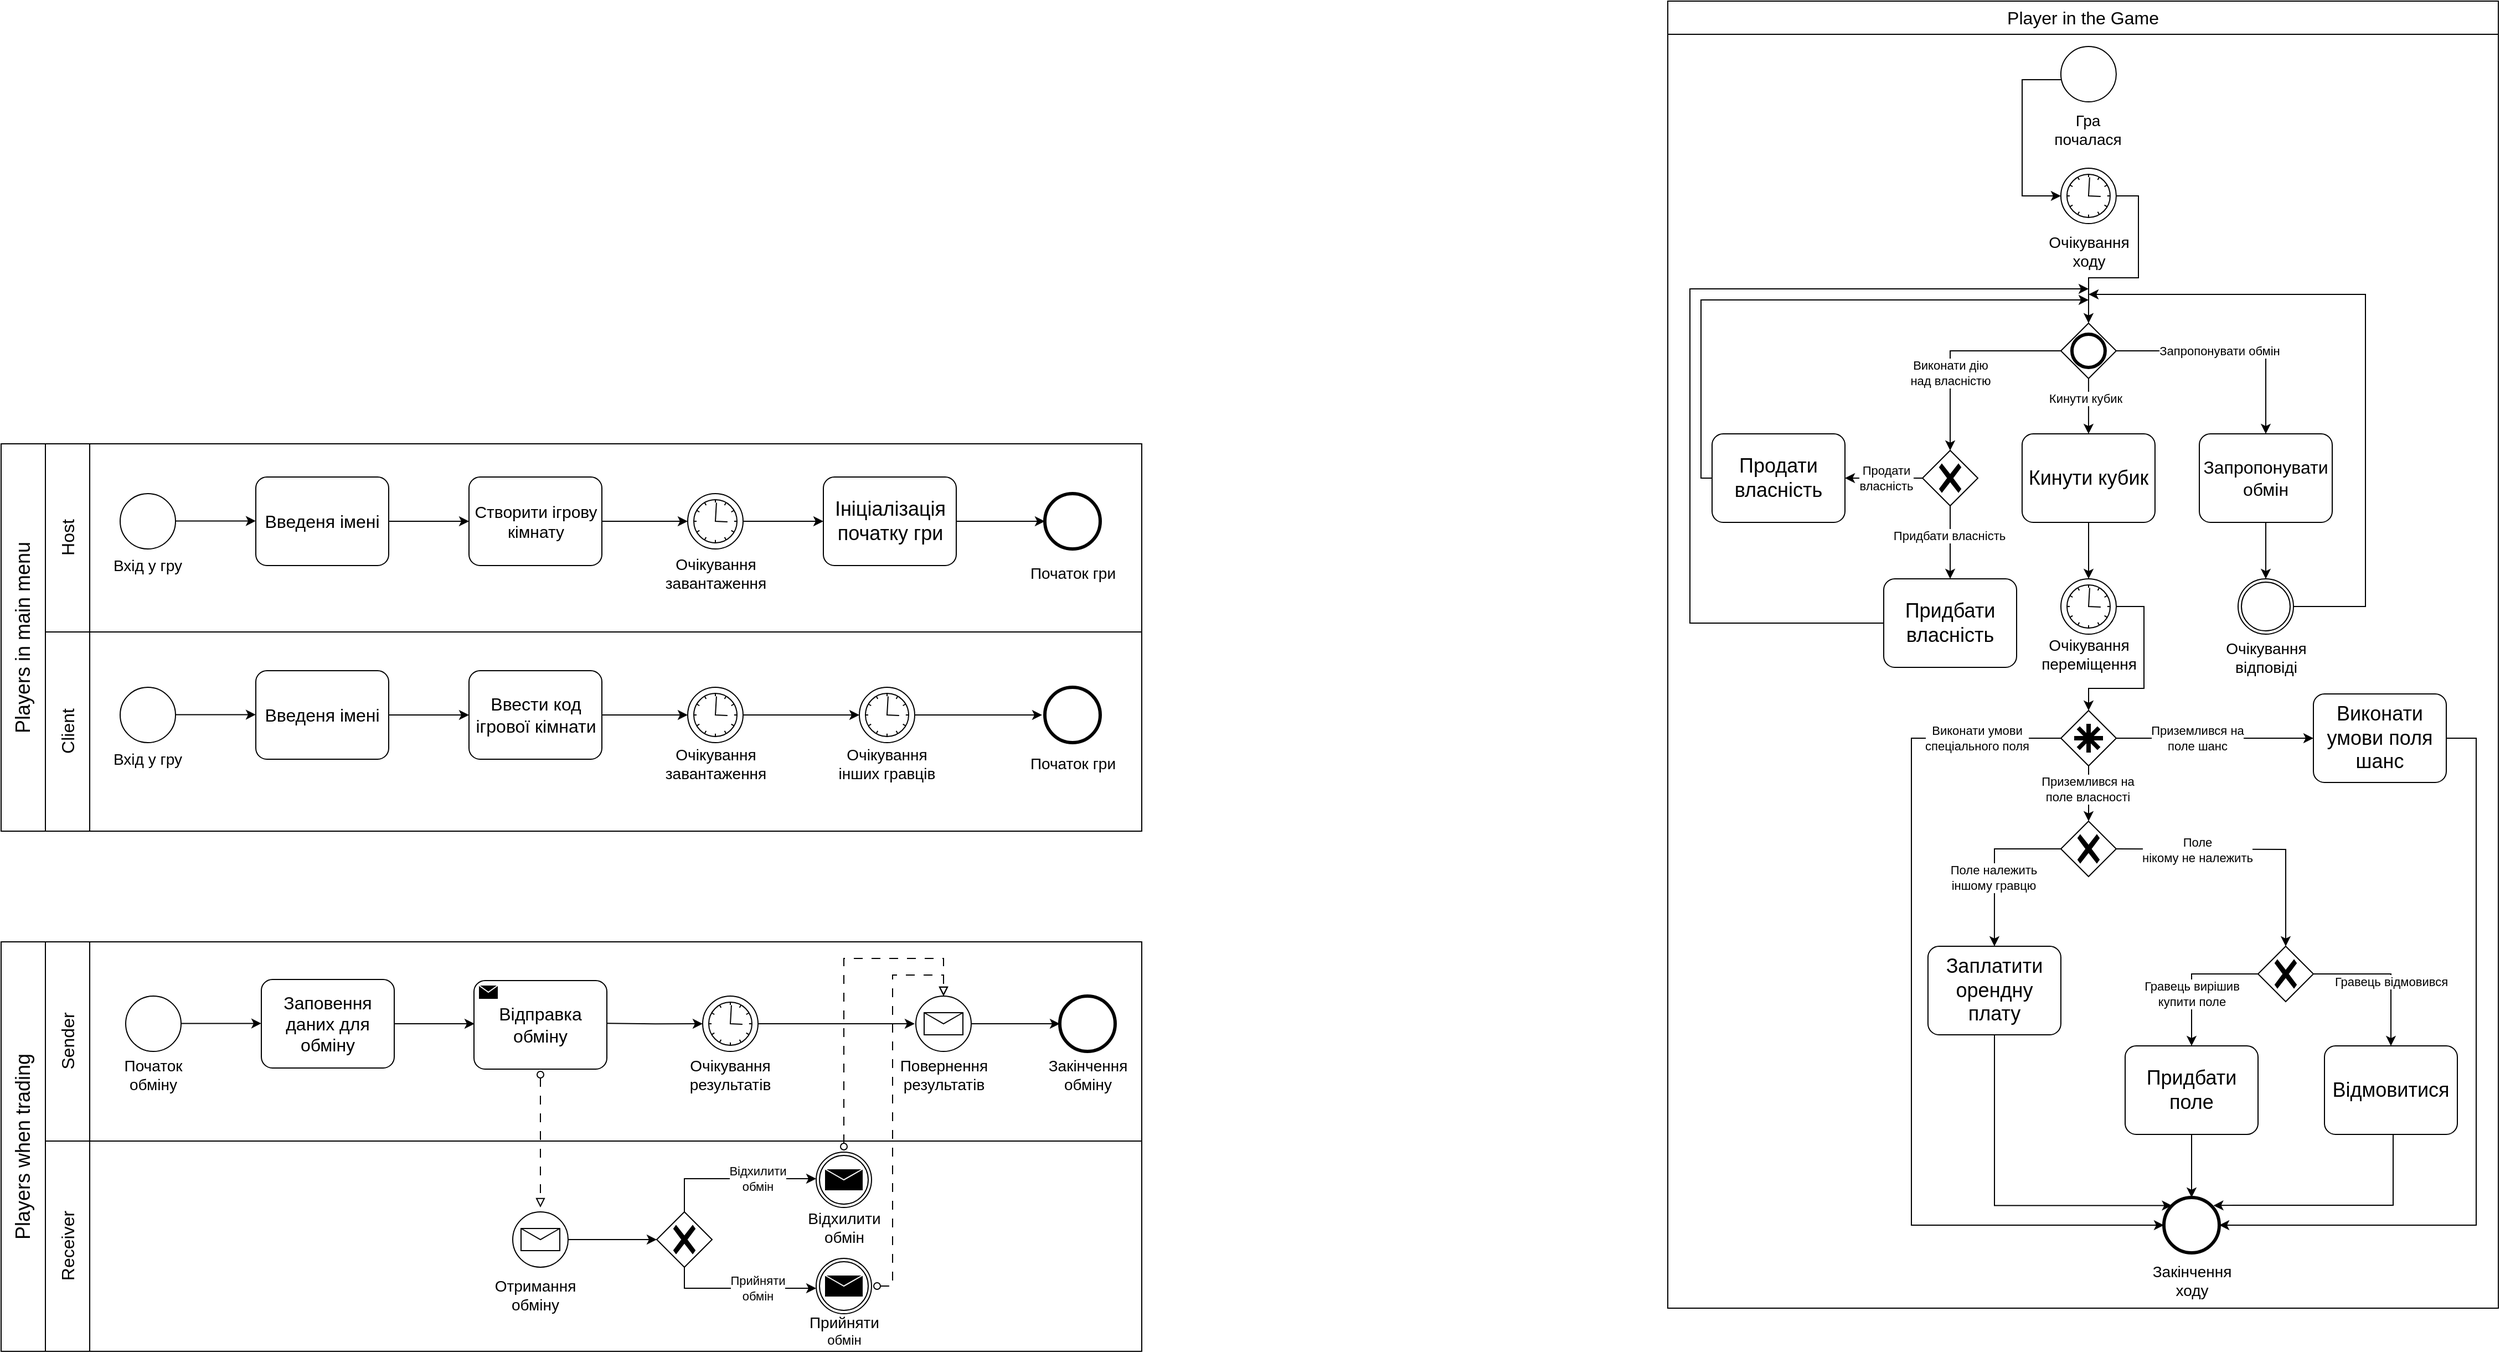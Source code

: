 <mxfile version="22.1.18" type="device">
  <diagram name="Page-1" id="s9NpoD36mZ-YBYnYf3jh">
    <mxGraphModel dx="3150" dy="972" grid="1" gridSize="10" guides="1" tooltips="1" connect="1" arrows="1" fold="1" page="1" pageScale="1" pageWidth="1400" pageHeight="850" math="0" shadow="0">
      <root>
        <mxCell id="0" />
        <mxCell id="1" parent="0" />
        <mxCell id="rDIv4DvyG2hbyLvMECOS-35" value="&lt;font style=&quot;font-weight: normal; font-size: 18px;&quot;&gt;Players in main menu&lt;/font&gt;" style="swimlane;html=1;childLayout=stackLayout;resizeParent=1;resizeParentMax=0;horizontal=0;startSize=40;horizontalStack=0;whiteSpace=wrap;" parent="1" vertex="1">
          <mxGeometry x="-1215" y="690" width="1030" height="350" as="geometry" />
        </mxCell>
        <mxCell id="rDIv4DvyG2hbyLvMECOS-36" value="&lt;span style=&quot;font-weight: normal;&quot;&gt;&lt;font style=&quot;font-size: 16px;&quot;&gt;Host&lt;/font&gt;&lt;/span&gt;" style="swimlane;html=1;startSize=40;horizontal=0;" parent="rDIv4DvyG2hbyLvMECOS-35" vertex="1">
          <mxGeometry x="40" width="990" height="170" as="geometry" />
        </mxCell>
        <mxCell id="rDIv4DvyG2hbyLvMECOS-39" value="" style="points=[[0.145,0.145,0],[0.5,0,0],[0.855,0.145,0],[1,0.5,0],[0.855,0.855,0],[0.5,1,0],[0.145,0.855,0],[0,0.5,0]];shape=mxgraph.bpmn.event;html=1;verticalLabelPosition=bottom;labelBackgroundColor=#ffffff;verticalAlign=top;align=center;perimeter=ellipsePerimeter;outlineConnect=0;aspect=fixed;outline=standard;symbol=general;" parent="rDIv4DvyG2hbyLvMECOS-36" vertex="1">
          <mxGeometry x="67.5" y="45" width="50" height="50" as="geometry" />
        </mxCell>
        <mxCell id="rDIv4DvyG2hbyLvMECOS-40" value="&lt;font style=&quot;font-size: 14px;&quot;&gt;Вхід у гру&lt;/font&gt;" style="text;html=1;strokeColor=none;fillColor=none;align=center;verticalAlign=middle;whiteSpace=wrap;rounded=0;" parent="rDIv4DvyG2hbyLvMECOS-36" vertex="1">
          <mxGeometry x="60" y="95" width="65" height="30" as="geometry" />
        </mxCell>
        <mxCell id="rDIv4DvyG2hbyLvMECOS-97" style="edgeStyle=orthogonalEdgeStyle;rounded=0;orthogonalLoop=1;jettySize=auto;html=1;" parent="rDIv4DvyG2hbyLvMECOS-36" edge="1">
          <mxGeometry relative="1" as="geometry">
            <mxPoint x="190" y="69.7" as="targetPoint" />
            <mxPoint x="117.5" y="69.743" as="sourcePoint" />
          </mxGeometry>
        </mxCell>
        <mxCell id="rDIv4DvyG2hbyLvMECOS-98" value="&lt;font style=&quot;font-size: 16px;&quot;&gt;Введеня імені&lt;/font&gt;" style="points=[[0.25,0,0],[0.5,0,0],[0.75,0,0],[1,0.25,0],[1,0.5,0],[1,0.75,0],[0.75,1,0],[0.5,1,0],[0.25,1,0],[0,0.75,0],[0,0.5,0],[0,0.25,0]];shape=mxgraph.bpmn.task;whiteSpace=wrap;rectStyle=rounded;size=10;html=1;container=1;expand=0;collapsible=0;taskMarker=abstract;" parent="rDIv4DvyG2hbyLvMECOS-36" vertex="1">
          <mxGeometry x="190" y="30" width="120" height="80" as="geometry" />
        </mxCell>
        <mxCell id="rDIv4DvyG2hbyLvMECOS-47" style="edgeStyle=orthogonalEdgeStyle;rounded=0;orthogonalLoop=1;jettySize=auto;html=1;" parent="rDIv4DvyG2hbyLvMECOS-36" edge="1">
          <mxGeometry relative="1" as="geometry">
            <mxPoint x="382.5" y="70" as="targetPoint" />
            <mxPoint x="310.0" y="70.043" as="sourcePoint" />
          </mxGeometry>
        </mxCell>
        <mxCell id="rDIv4DvyG2hbyLvMECOS-43" value="&lt;font style=&quot;font-size: 15px;&quot;&gt;Створити ігрову кімнату&lt;/font&gt;" style="points=[[0.25,0,0],[0.5,0,0],[0.75,0,0],[1,0.25,0],[1,0.5,0],[1,0.75,0],[0.75,1,0],[0.5,1,0],[0.25,1,0],[0,0.75,0],[0,0.5,0],[0,0.25,0]];shape=mxgraph.bpmn.task;whiteSpace=wrap;rectStyle=rounded;size=10;html=1;container=1;expand=0;collapsible=0;taskMarker=abstract;" parent="rDIv4DvyG2hbyLvMECOS-36" vertex="1">
          <mxGeometry x="382.5" y="30" width="120" height="80" as="geometry" />
        </mxCell>
        <mxCell id="rDIv4DvyG2hbyLvMECOS-48" style="edgeStyle=orthogonalEdgeStyle;rounded=0;orthogonalLoop=1;jettySize=auto;html=1;entryX=0;entryY=0.5;entryDx=0;entryDy=0;entryPerimeter=0;" parent="rDIv4DvyG2hbyLvMECOS-36" source="rDIv4DvyG2hbyLvMECOS-43" target="rDIv4DvyG2hbyLvMECOS-44" edge="1">
          <mxGeometry relative="1" as="geometry">
            <mxPoint x="582.5" y="70" as="targetPoint" />
          </mxGeometry>
        </mxCell>
        <mxCell id="rDIv4DvyG2hbyLvMECOS-44" value="" style="points=[[0.145,0.145,0],[0.5,0,0],[0.855,0.145,0],[1,0.5,0],[0.855,0.855,0],[0.5,1,0],[0.145,0.855,0],[0,0.5,0]];shape=mxgraph.bpmn.event;html=1;verticalLabelPosition=bottom;labelBackgroundColor=#ffffff;verticalAlign=top;align=center;perimeter=ellipsePerimeter;outlineConnect=0;aspect=fixed;outline=standard;symbol=timer;" parent="rDIv4DvyG2hbyLvMECOS-36" vertex="1">
          <mxGeometry x="580" y="45" width="50" height="50" as="geometry" />
        </mxCell>
        <mxCell id="rDIv4DvyG2hbyLvMECOS-49" style="edgeStyle=orthogonalEdgeStyle;rounded=0;orthogonalLoop=1;jettySize=auto;html=1;" parent="rDIv4DvyG2hbyLvMECOS-36" source="rDIv4DvyG2hbyLvMECOS-44" target="rDIv4DvyG2hbyLvMECOS-46" edge="1">
          <mxGeometry relative="1" as="geometry" />
        </mxCell>
        <mxCell id="rDIv4DvyG2hbyLvMECOS-45" value="&lt;span style=&quot;font-size: 14px;&quot;&gt;Очікування завантаження&lt;/span&gt;" style="text;html=1;strokeColor=none;fillColor=none;align=center;verticalAlign=middle;whiteSpace=wrap;rounded=0;" parent="rDIv4DvyG2hbyLvMECOS-36" vertex="1">
          <mxGeometry x="572.5" y="102" width="65" height="30" as="geometry" />
        </mxCell>
        <mxCell id="rDIv4DvyG2hbyLvMECOS-46" value="&lt;font style=&quot;font-size: 18px;&quot;&gt;Ініціалізація початку гри&lt;/font&gt;" style="points=[[0.25,0,0],[0.5,0,0],[0.75,0,0],[1,0.25,0],[1,0.5,0],[1,0.75,0],[0.75,1,0],[0.5,1,0],[0.25,1,0],[0,0.75,0],[0,0.5,0],[0,0.25,0]];shape=mxgraph.bpmn.task;whiteSpace=wrap;rectStyle=rounded;size=10;html=1;container=1;expand=0;collapsible=0;taskMarker=abstract;" parent="rDIv4DvyG2hbyLvMECOS-36" vertex="1">
          <mxGeometry x="702.5" y="30" width="120" height="80" as="geometry" />
        </mxCell>
        <mxCell id="rDIv4DvyG2hbyLvMECOS-60" style="edgeStyle=orthogonalEdgeStyle;rounded=0;orthogonalLoop=1;jettySize=auto;html=1;entryX=0;entryY=0.5;entryDx=0;entryDy=0;entryPerimeter=0;" parent="rDIv4DvyG2hbyLvMECOS-36" source="rDIv4DvyG2hbyLvMECOS-46" target="rDIv4DvyG2hbyLvMECOS-245" edge="1">
          <mxGeometry relative="1" as="geometry">
            <mxPoint x="902.5" y="70" as="targetPoint" />
          </mxGeometry>
        </mxCell>
        <mxCell id="rDIv4DvyG2hbyLvMECOS-63" value="&lt;span style=&quot;font-size: 14px;&quot;&gt;Початок гри&lt;/span&gt;" style="text;html=1;strokeColor=none;fillColor=none;align=center;verticalAlign=middle;whiteSpace=wrap;rounded=0;" parent="rDIv4DvyG2hbyLvMECOS-36" vertex="1">
          <mxGeometry x="882.5" y="102" width="90" height="30" as="geometry" />
        </mxCell>
        <mxCell id="rDIv4DvyG2hbyLvMECOS-245" value="" style="points=[[0.145,0.145,0],[0.5,0,0],[0.855,0.145,0],[1,0.5,0],[0.855,0.855,0],[0.5,1,0],[0.145,0.855,0],[0,0.5,0]];shape=mxgraph.bpmn.event;html=1;verticalLabelPosition=bottom;labelBackgroundColor=#ffffff;verticalAlign=top;align=center;perimeter=ellipsePerimeter;outlineConnect=0;aspect=fixed;outline=end;symbol=terminate2;" parent="rDIv4DvyG2hbyLvMECOS-36" vertex="1">
          <mxGeometry x="902.5" y="45" width="50" height="50" as="geometry" />
        </mxCell>
        <mxCell id="rDIv4DvyG2hbyLvMECOS-37" value="&lt;span style=&quot;font-weight: normal;&quot;&gt;&lt;font style=&quot;font-size: 16px;&quot;&gt;Client&lt;/font&gt;&lt;/span&gt;" style="swimlane;html=1;startSize=40;horizontal=0;" parent="rDIv4DvyG2hbyLvMECOS-35" vertex="1">
          <mxGeometry x="40" y="170" width="990" height="180" as="geometry" />
        </mxCell>
        <mxCell id="rDIv4DvyG2hbyLvMECOS-41" value="" style="points=[[0.145,0.145,0],[0.5,0,0],[0.855,0.145,0],[1,0.5,0],[0.855,0.855,0],[0.5,1,0],[0.145,0.855,0],[0,0.5,0]];shape=mxgraph.bpmn.event;html=1;verticalLabelPosition=bottom;labelBackgroundColor=#ffffff;verticalAlign=top;align=center;perimeter=ellipsePerimeter;outlineConnect=0;aspect=fixed;outline=standard;symbol=general;" parent="rDIv4DvyG2hbyLvMECOS-37" vertex="1">
          <mxGeometry x="67.5" y="50" width="50" height="50" as="geometry" />
        </mxCell>
        <mxCell id="rDIv4DvyG2hbyLvMECOS-42" value="&lt;font style=&quot;font-size: 14px;&quot;&gt;Вхід у гру&lt;/font&gt;" style="text;html=1;strokeColor=none;fillColor=none;align=center;verticalAlign=middle;whiteSpace=wrap;rounded=0;" parent="rDIv4DvyG2hbyLvMECOS-37" vertex="1">
          <mxGeometry x="60" y="100" width="65" height="30" as="geometry" />
        </mxCell>
        <mxCell id="rDIv4DvyG2hbyLvMECOS-96" style="edgeStyle=orthogonalEdgeStyle;rounded=0;orthogonalLoop=1;jettySize=auto;html=1;" parent="rDIv4DvyG2hbyLvMECOS-37" edge="1">
          <mxGeometry relative="1" as="geometry">
            <mxPoint x="190" y="74.7" as="targetPoint" />
            <mxPoint x="117.5" y="74.743" as="sourcePoint" />
          </mxGeometry>
        </mxCell>
        <mxCell id="rDIv4DvyG2hbyLvMECOS-95" value="&lt;font style=&quot;font-size: 16px;&quot;&gt;Введеня імені&lt;/font&gt;" style="points=[[0.25,0,0],[0.5,0,0],[0.75,0,0],[1,0.25,0],[1,0.5,0],[1,0.75,0],[0.75,1,0],[0.5,1,0],[0.25,1,0],[0,0.75,0],[0,0.5,0],[0,0.25,0]];shape=mxgraph.bpmn.task;whiteSpace=wrap;rectStyle=rounded;size=10;html=1;container=1;expand=0;collapsible=0;taskMarker=abstract;" parent="rDIv4DvyG2hbyLvMECOS-37" vertex="1">
          <mxGeometry x="190" y="35" width="120" height="80" as="geometry" />
        </mxCell>
        <mxCell id="rDIv4DvyG2hbyLvMECOS-50" style="edgeStyle=orthogonalEdgeStyle;rounded=0;orthogonalLoop=1;jettySize=auto;html=1;" parent="rDIv4DvyG2hbyLvMECOS-37" edge="1">
          <mxGeometry relative="1" as="geometry">
            <mxPoint x="382.5" y="75" as="targetPoint" />
            <mxPoint x="310" y="75" as="sourcePoint" />
          </mxGeometry>
        </mxCell>
        <mxCell id="rDIv4DvyG2hbyLvMECOS-51" value="&lt;font style=&quot;font-size: 16px;&quot;&gt;Ввести код ігрової кімнати&lt;/font&gt;" style="points=[[0.25,0,0],[0.5,0,0],[0.75,0,0],[1,0.25,0],[1,0.5,0],[1,0.75,0],[0.75,1,0],[0.5,1,0],[0.25,1,0],[0,0.75,0],[0,0.5,0],[0,0.25,0]];shape=mxgraph.bpmn.task;whiteSpace=wrap;rectStyle=rounded;size=10;html=1;container=1;expand=0;collapsible=0;taskMarker=abstract;" parent="rDIv4DvyG2hbyLvMECOS-37" vertex="1">
          <mxGeometry x="382.5" y="35" width="120" height="80" as="geometry" />
        </mxCell>
        <mxCell id="rDIv4DvyG2hbyLvMECOS-56" style="edgeStyle=orthogonalEdgeStyle;rounded=0;orthogonalLoop=1;jettySize=auto;html=1;entryX=0;entryY=0.5;entryDx=0;entryDy=0;entryPerimeter=0;" parent="rDIv4DvyG2hbyLvMECOS-37" source="rDIv4DvyG2hbyLvMECOS-51" target="rDIv4DvyG2hbyLvMECOS-52" edge="1">
          <mxGeometry relative="1" as="geometry" />
        </mxCell>
        <mxCell id="rDIv4DvyG2hbyLvMECOS-52" value="" style="points=[[0.145,0.145,0],[0.5,0,0],[0.855,0.145,0],[1,0.5,0],[0.855,0.855,0],[0.5,1,0],[0.145,0.855,0],[0,0.5,0]];shape=mxgraph.bpmn.event;html=1;verticalLabelPosition=bottom;labelBackgroundColor=#ffffff;verticalAlign=top;align=center;perimeter=ellipsePerimeter;outlineConnect=0;aspect=fixed;outline=standard;symbol=timer;" parent="rDIv4DvyG2hbyLvMECOS-37" vertex="1">
          <mxGeometry x="580" y="50" width="50" height="50" as="geometry" />
        </mxCell>
        <mxCell id="rDIv4DvyG2hbyLvMECOS-57" style="edgeStyle=orthogonalEdgeStyle;rounded=0;orthogonalLoop=1;jettySize=auto;html=1;entryX=0;entryY=0.5;entryDx=0;entryDy=0;entryPerimeter=0;" parent="rDIv4DvyG2hbyLvMECOS-37" source="rDIv4DvyG2hbyLvMECOS-52" target="rDIv4DvyG2hbyLvMECOS-54" edge="1">
          <mxGeometry relative="1" as="geometry" />
        </mxCell>
        <mxCell id="rDIv4DvyG2hbyLvMECOS-53" value="&lt;span style=&quot;font-size: 14px;&quot;&gt;Очікування завантаження&lt;/span&gt;" style="text;html=1;strokeColor=none;fillColor=none;align=center;verticalAlign=middle;whiteSpace=wrap;rounded=0;" parent="rDIv4DvyG2hbyLvMECOS-37" vertex="1">
          <mxGeometry x="572.5" y="103.75" width="65" height="30" as="geometry" />
        </mxCell>
        <mxCell id="rDIv4DvyG2hbyLvMECOS-54" value="" style="points=[[0.145,0.145,0],[0.5,0,0],[0.855,0.145,0],[1,0.5,0],[0.855,0.855,0],[0.5,1,0],[0.145,0.855,0],[0,0.5,0]];shape=mxgraph.bpmn.event;html=1;verticalLabelPosition=bottom;labelBackgroundColor=#ffffff;verticalAlign=top;align=center;perimeter=ellipsePerimeter;outlineConnect=0;aspect=fixed;outline=standard;symbol=timer;" parent="rDIv4DvyG2hbyLvMECOS-37" vertex="1">
          <mxGeometry x="735" y="50" width="50" height="50" as="geometry" />
        </mxCell>
        <mxCell id="rDIv4DvyG2hbyLvMECOS-61" style="edgeStyle=orthogonalEdgeStyle;rounded=0;orthogonalLoop=1;jettySize=auto;html=1;" parent="rDIv4DvyG2hbyLvMECOS-37" source="rDIv4DvyG2hbyLvMECOS-54" edge="1">
          <mxGeometry relative="1" as="geometry">
            <mxPoint x="900" y="75" as="targetPoint" />
          </mxGeometry>
        </mxCell>
        <mxCell id="rDIv4DvyG2hbyLvMECOS-55" value="&lt;span style=&quot;font-size: 14px;&quot;&gt;Очікування інших гравців&lt;/span&gt;" style="text;html=1;strokeColor=none;fillColor=none;align=center;verticalAlign=middle;whiteSpace=wrap;rounded=0;" parent="rDIv4DvyG2hbyLvMECOS-37" vertex="1">
          <mxGeometry x="715" y="103.75" width="90" height="30" as="geometry" />
        </mxCell>
        <mxCell id="rDIv4DvyG2hbyLvMECOS-62" value="&lt;span style=&quot;font-size: 14px;&quot;&gt;Початок гри&lt;/span&gt;" style="text;html=1;strokeColor=none;fillColor=none;align=center;verticalAlign=middle;whiteSpace=wrap;rounded=0;" parent="rDIv4DvyG2hbyLvMECOS-37" vertex="1">
          <mxGeometry x="882.5" y="103.75" width="90" height="30" as="geometry" />
        </mxCell>
        <mxCell id="rDIv4DvyG2hbyLvMECOS-246" value="" style="points=[[0.145,0.145,0],[0.5,0,0],[0.855,0.145,0],[1,0.5,0],[0.855,0.855,0],[0.5,1,0],[0.145,0.855,0],[0,0.5,0]];shape=mxgraph.bpmn.event;html=1;verticalLabelPosition=bottom;labelBackgroundColor=#ffffff;verticalAlign=top;align=center;perimeter=ellipsePerimeter;outlineConnect=0;aspect=fixed;outline=end;symbol=terminate2;" parent="rDIv4DvyG2hbyLvMECOS-37" vertex="1">
          <mxGeometry x="902.5" y="50" width="50" height="50" as="geometry" />
        </mxCell>
        <mxCell id="rDIv4DvyG2hbyLvMECOS-133" value="&lt;font style=&quot;font-size: 16px; font-weight: normal;&quot;&gt;Player in the Game&lt;/font&gt;" style="swimlane;startSize=30;whiteSpace=wrap;html=1;" parent="1" vertex="1">
          <mxGeometry x="290" y="290" width="750" height="1181" as="geometry" />
        </mxCell>
        <mxCell id="rDIv4DvyG2hbyLvMECOS-244" value="" style="points=[[0.25,0.25,0],[0.5,0,0],[0.75,0.25,0],[1,0.5,0],[0.75,0.75,0],[0.5,1,0],[0.25,0.75,0],[0,0.5,0]];shape=mxgraph.bpmn.gateway2;html=1;verticalLabelPosition=bottom;labelBackgroundColor=#ffffff;verticalAlign=top;align=center;perimeter=rhombusPerimeter;outlineConnect=0;outline=none;symbol=none;gwType=exclusive;" parent="rDIv4DvyG2hbyLvMECOS-133" vertex="1">
          <mxGeometry x="354.96" y="741" width="50" height="50" as="geometry" />
        </mxCell>
        <mxCell id="rDIv4DvyG2hbyLvMECOS-134" value="" style="points=[[0.145,0.145,0],[0.5,0,0],[0.855,0.145,0],[1,0.5,0],[0.855,0.855,0],[0.5,1,0],[0.145,0.855,0],[0,0.5,0]];shape=mxgraph.bpmn.event;html=1;verticalLabelPosition=bottom;labelBackgroundColor=#ffffff;verticalAlign=top;align=center;perimeter=ellipsePerimeter;outlineConnect=0;aspect=fixed;outline=standard;symbol=general;" parent="1" vertex="1">
          <mxGeometry x="644.96" y="331" width="50" height="50" as="geometry" />
        </mxCell>
        <mxCell id="rDIv4DvyG2hbyLvMECOS-135" value="&lt;span style=&quot;font-size: 14px;&quot;&gt;Гра почалася&lt;/span&gt;" style="text;html=1;strokeColor=none;fillColor=none;align=center;verticalAlign=middle;whiteSpace=wrap;rounded=0;" parent="1" vertex="1">
          <mxGeometry x="637.46" y="391" width="65" height="30" as="geometry" />
        </mxCell>
        <mxCell id="rDIv4DvyG2hbyLvMECOS-103" value="" style="points=[[0.145,0.145,0],[0.5,0,0],[0.855,0.145,0],[1,0.5,0],[0.855,0.855,0],[0.5,1,0],[0.145,0.855,0],[0,0.5,0]];shape=mxgraph.bpmn.event;html=1;verticalLabelPosition=bottom;labelBackgroundColor=#ffffff;verticalAlign=top;align=center;perimeter=ellipsePerimeter;outlineConnect=0;aspect=fixed;outline=standard;symbol=timer;" parent="1" vertex="1">
          <mxGeometry x="644.96" y="441" width="50" height="50" as="geometry" />
        </mxCell>
        <mxCell id="rDIv4DvyG2hbyLvMECOS-104" value="&lt;span style=&quot;font-size: 14px;&quot;&gt;Очікування ходу&lt;/span&gt;" style="text;html=1;strokeColor=none;fillColor=none;align=center;verticalAlign=middle;whiteSpace=wrap;rounded=0;" parent="1" vertex="1">
          <mxGeometry x="637.5" y="501" width="65" height="30" as="geometry" />
        </mxCell>
        <mxCell id="rDIv4DvyG2hbyLvMECOS-136" style="edgeStyle=orthogonalEdgeStyle;rounded=0;orthogonalLoop=1;jettySize=auto;html=1;entryX=0;entryY=0.5;entryDx=0;entryDy=0;entryPerimeter=0;" parent="1" source="rDIv4DvyG2hbyLvMECOS-134" target="rDIv4DvyG2hbyLvMECOS-103" edge="1">
          <mxGeometry relative="1" as="geometry">
            <mxPoint x="630" y="476" as="targetPoint" />
            <Array as="points">
              <mxPoint x="610" y="361" />
              <mxPoint x="610" y="466" />
            </Array>
          </mxGeometry>
        </mxCell>
        <mxCell id="rDIv4DvyG2hbyLvMECOS-137" value="" style="points=[[0.25,0.25,0],[0.5,0,0],[0.75,0.25,0],[1,0.5,0],[0.75,0.75,0],[0.5,1,0],[0.25,0.75,0],[0,0.5,0]];shape=mxgraph.bpmn.gateway2;html=1;verticalLabelPosition=bottom;labelBackgroundColor=#ffffff;verticalAlign=top;align=center;perimeter=rhombusPerimeter;outlineConnect=0;outline=end;symbol=general;" parent="1" vertex="1">
          <mxGeometry x="644.96" y="581" width="50" height="50" as="geometry" />
        </mxCell>
        <mxCell id="rDIv4DvyG2hbyLvMECOS-138" style="edgeStyle=orthogonalEdgeStyle;rounded=0;orthogonalLoop=1;jettySize=auto;html=1;entryX=0.5;entryY=0;entryDx=0;entryDy=0;entryPerimeter=0;" parent="1" source="rDIv4DvyG2hbyLvMECOS-103" target="rDIv4DvyG2hbyLvMECOS-137" edge="1">
          <mxGeometry relative="1" as="geometry">
            <Array as="points">
              <mxPoint x="715" y="466" />
              <mxPoint x="715" y="540" />
              <mxPoint x="670" y="540" />
            </Array>
          </mxGeometry>
        </mxCell>
        <mxCell id="rDIv4DvyG2hbyLvMECOS-139" value="&lt;span style=&quot;font-size: 18px;&quot;&gt;Кинути кубик&lt;/span&gt;" style="points=[[0.25,0,0],[0.5,0,0],[0.75,0,0],[1,0.25,0],[1,0.5,0],[1,0.75,0],[0.75,1,0],[0.5,1,0],[0.25,1,0],[0,0.75,0],[0,0.5,0],[0,0.25,0]];shape=mxgraph.bpmn.task;whiteSpace=wrap;rectStyle=rounded;size=10;html=1;container=1;expand=0;collapsible=0;taskMarker=abstract;" parent="1" vertex="1">
          <mxGeometry x="609.96" y="681" width="120" height="80" as="geometry" />
        </mxCell>
        <mxCell id="rDIv4DvyG2hbyLvMECOS-140" value="&lt;font style=&quot;font-size: 16px;&quot;&gt;Запропонувати обмін&lt;/font&gt;" style="points=[[0.25,0,0],[0.5,0,0],[0.75,0,0],[1,0.25,0],[1,0.5,0],[1,0.75,0],[0.75,1,0],[0.5,1,0],[0.25,1,0],[0,0.75,0],[0,0.5,0],[0,0.25,0]];shape=mxgraph.bpmn.task;whiteSpace=wrap;rectStyle=rounded;size=10;html=1;container=1;expand=0;collapsible=0;taskMarker=abstract;" parent="1" vertex="1">
          <mxGeometry x="770" y="681" width="120" height="80" as="geometry" />
        </mxCell>
        <mxCell id="rDIv4DvyG2hbyLvMECOS-144" style="edgeStyle=orthogonalEdgeStyle;rounded=0;orthogonalLoop=1;jettySize=auto;html=1;entryX=0.5;entryY=0;entryDx=0;entryDy=0;entryPerimeter=0;" parent="1" source="rDIv4DvyG2hbyLvMECOS-137" target="rDIv4DvyG2hbyLvMECOS-139" edge="1">
          <mxGeometry relative="1" as="geometry" />
        </mxCell>
        <mxCell id="rDIv4DvyG2hbyLvMECOS-148" value="Кинути кубик" style="edgeLabel;html=1;align=center;verticalAlign=middle;resizable=0;points=[];" parent="rDIv4DvyG2hbyLvMECOS-144" vertex="1" connectable="0">
          <mxGeometry x="-0.271" y="-3" relative="1" as="geometry">
            <mxPoint as="offset" />
          </mxGeometry>
        </mxCell>
        <mxCell id="rDIv4DvyG2hbyLvMECOS-145" style="edgeStyle=orthogonalEdgeStyle;rounded=0;orthogonalLoop=1;jettySize=auto;html=1;entryX=0.5;entryY=0;entryDx=0;entryDy=0;entryPerimeter=0;" parent="1" source="rDIv4DvyG2hbyLvMECOS-137" target="rDIv4DvyG2hbyLvMECOS-195" edge="1">
          <mxGeometry relative="1" as="geometry">
            <mxPoint x="480" y="681" as="targetPoint" />
          </mxGeometry>
        </mxCell>
        <mxCell id="rDIv4DvyG2hbyLvMECOS-147" value="Виконати дію &lt;br&gt;над власністю" style="edgeLabel;html=1;align=center;verticalAlign=middle;resizable=0;points=[];" parent="rDIv4DvyG2hbyLvMECOS-145" vertex="1" connectable="0">
          <mxGeometry x="0.264" relative="1" as="geometry">
            <mxPoint as="offset" />
          </mxGeometry>
        </mxCell>
        <mxCell id="rDIv4DvyG2hbyLvMECOS-146" style="edgeStyle=orthogonalEdgeStyle;rounded=0;orthogonalLoop=1;jettySize=auto;html=1;entryX=0.5;entryY=0;entryDx=0;entryDy=0;entryPerimeter=0;" parent="1" source="rDIv4DvyG2hbyLvMECOS-137" target="rDIv4DvyG2hbyLvMECOS-140" edge="1">
          <mxGeometry relative="1" as="geometry" />
        </mxCell>
        <mxCell id="rDIv4DvyG2hbyLvMECOS-149" value="Запропонувати обмін" style="edgeLabel;html=1;align=center;verticalAlign=middle;resizable=0;points=[];" parent="rDIv4DvyG2hbyLvMECOS-146" vertex="1" connectable="0">
          <mxGeometry x="-0.12" relative="1" as="geometry">
            <mxPoint as="offset" />
          </mxGeometry>
        </mxCell>
        <mxCell id="rDIv4DvyG2hbyLvMECOS-231" style="edgeStyle=orthogonalEdgeStyle;rounded=0;orthogonalLoop=1;jettySize=auto;html=1;" parent="1" source="rDIv4DvyG2hbyLvMECOS-150" target="rDIv4DvyG2hbyLvMECOS-153" edge="1">
          <mxGeometry relative="1" as="geometry">
            <Array as="points">
              <mxPoint x="720" y="837" />
              <mxPoint x="720" y="911" />
              <mxPoint x="670" y="911" />
            </Array>
          </mxGeometry>
        </mxCell>
        <mxCell id="rDIv4DvyG2hbyLvMECOS-150" value="" style="points=[[0.145,0.145,0],[0.5,0,0],[0.855,0.145,0],[1,0.5,0],[0.855,0.855,0],[0.5,1,0],[0.145,0.855,0],[0,0.5,0]];shape=mxgraph.bpmn.event;html=1;verticalLabelPosition=bottom;labelBackgroundColor=#ffffff;verticalAlign=top;align=center;perimeter=ellipsePerimeter;outlineConnect=0;aspect=fixed;outline=standard;symbol=timer;" parent="1" vertex="1">
          <mxGeometry x="645" y="812" width="50" height="50" as="geometry" />
        </mxCell>
        <mxCell id="rDIv4DvyG2hbyLvMECOS-151" value="&lt;span style=&quot;font-size: 14px;&quot;&gt;Очікування переміщення&lt;/span&gt;" style="text;html=1;strokeColor=none;fillColor=none;align=center;verticalAlign=middle;whiteSpace=wrap;rounded=0;" parent="1" vertex="1">
          <mxGeometry x="637.5" y="865" width="65" height="30" as="geometry" />
        </mxCell>
        <mxCell id="rDIv4DvyG2hbyLvMECOS-152" style="edgeStyle=orthogonalEdgeStyle;rounded=0;orthogonalLoop=1;jettySize=auto;html=1;entryX=0.5;entryY=0;entryDx=0;entryDy=0;entryPerimeter=0;" parent="1" source="rDIv4DvyG2hbyLvMECOS-139" target="rDIv4DvyG2hbyLvMECOS-150" edge="1">
          <mxGeometry relative="1" as="geometry" />
        </mxCell>
        <mxCell id="rDIv4DvyG2hbyLvMECOS-153" value="" style="points=[[0.25,0.25,0],[0.5,0,0],[0.75,0.25,0],[1,0.5,0],[0.75,0.75,0],[0.5,1,0],[0.25,0.75,0],[0,0.5,0]];shape=mxgraph.bpmn.gateway2;html=1;verticalLabelPosition=bottom;labelBackgroundColor=#ffffff;verticalAlign=top;align=center;perimeter=rhombusPerimeter;outlineConnect=0;outline=none;symbol=none;gwType=complex;" parent="1" vertex="1">
          <mxGeometry x="645" y="931" width="50" height="50" as="geometry" />
        </mxCell>
        <mxCell id="rDIv4DvyG2hbyLvMECOS-161" value="&lt;font style=&quot;font-size: 18px;&quot;&gt;Виконати умови поля шанс&lt;/font&gt;" style="points=[[0.25,0,0],[0.5,0,0],[0.75,0,0],[1,0.25,0],[1,0.5,0],[1,0.75,0],[0.75,1,0],[0.5,1,0],[0.25,1,0],[0,0.75,0],[0,0.5,0],[0,0.25,0]];shape=mxgraph.bpmn.task;whiteSpace=wrap;rectStyle=rounded;size=10;html=1;container=1;expand=0;collapsible=0;taskMarker=abstract;" parent="1" vertex="1">
          <mxGeometry x="873" y="916" width="120" height="80" as="geometry" />
        </mxCell>
        <mxCell id="AOs6IidNy3fEegApgvAj-3" style="edgeStyle=orthogonalEdgeStyle;rounded=0;orthogonalLoop=1;jettySize=auto;html=1;exitX=1;exitY=0.5;exitDx=0;exitDy=0;exitPerimeter=0;" edge="1" parent="1" source="rDIv4DvyG2hbyLvMECOS-164">
          <mxGeometry relative="1" as="geometry">
            <mxPoint x="670" y="555" as="targetPoint" />
            <mxPoint x="855" y="842" as="sourcePoint" />
            <Array as="points">
              <mxPoint x="920" y="837" />
              <mxPoint x="920" y="555" />
            </Array>
          </mxGeometry>
        </mxCell>
        <mxCell id="rDIv4DvyG2hbyLvMECOS-164" value="" style="points=[[0.145,0.145,0],[0.5,0,0],[0.855,0.145,0],[1,0.5,0],[0.855,0.855,0],[0.5,1,0],[0.145,0.855,0],[0,0.5,0]];shape=mxgraph.bpmn.event;html=1;verticalLabelPosition=bottom;labelBackgroundColor=#ffffff;verticalAlign=top;align=center;perimeter=ellipsePerimeter;outlineConnect=0;aspect=fixed;outline=throwing;symbol=general;" parent="1" vertex="1">
          <mxGeometry x="805" y="812" width="50" height="50" as="geometry" />
        </mxCell>
        <mxCell id="rDIv4DvyG2hbyLvMECOS-165" value="&lt;span style=&quot;font-size: 14px;&quot;&gt;Очікування відповіді&lt;/span&gt;" style="text;html=1;strokeColor=none;fillColor=none;align=center;verticalAlign=middle;whiteSpace=wrap;rounded=0;" parent="1" vertex="1">
          <mxGeometry x="797.5" y="868" width="65" height="30" as="geometry" />
        </mxCell>
        <mxCell id="rDIv4DvyG2hbyLvMECOS-166" style="edgeStyle=orthogonalEdgeStyle;rounded=0;orthogonalLoop=1;jettySize=auto;html=1;entryX=0.5;entryY=0;entryDx=0;entryDy=0;entryPerimeter=0;" parent="1" source="rDIv4DvyG2hbyLvMECOS-140" target="rDIv4DvyG2hbyLvMECOS-164" edge="1">
          <mxGeometry relative="1" as="geometry" />
        </mxCell>
        <mxCell id="rDIv4DvyG2hbyLvMECOS-171" value="&lt;font style=&quot;font-size: 18px;&quot;&gt;Заплатити орендну плату&lt;/font&gt;" style="points=[[0.25,0,0],[0.5,0,0],[0.75,0,0],[1,0.25,0],[1,0.5,0],[1,0.75,0],[0.75,1,0],[0.5,1,0],[0.25,1,0],[0,0.75,0],[0,0.5,0],[0,0.25,0]];shape=mxgraph.bpmn.task;whiteSpace=wrap;rectStyle=rounded;size=10;html=1;container=1;expand=0;collapsible=0;taskMarker=abstract;" parent="1" vertex="1">
          <mxGeometry x="524.96" y="1144" width="120" height="80" as="geometry" />
        </mxCell>
        <mxCell id="rDIv4DvyG2hbyLvMECOS-177" value="" style="points=[[0.25,0.25,0],[0.5,0,0],[0.75,0.25,0],[1,0.5,0],[0.75,0.75,0],[0.5,1,0],[0.25,0.75,0],[0,0.5,0]];shape=mxgraph.bpmn.gateway2;html=1;verticalLabelPosition=bottom;labelBackgroundColor=#ffffff;verticalAlign=top;align=center;perimeter=rhombusPerimeter;outlineConnect=0;outline=none;symbol=none;gwType=exclusive;" parent="1" vertex="1">
          <mxGeometry x="823" y="1144" width="50" height="50" as="geometry" />
        </mxCell>
        <mxCell id="rDIv4DvyG2hbyLvMECOS-176" value="&lt;span style=&quot;font-size: 14px;&quot;&gt;Закінчення ходу&lt;/span&gt;" style="text;html=1;strokeColor=none;fillColor=none;align=center;verticalAlign=middle;whiteSpace=wrap;rounded=0;" parent="1" vertex="1">
          <mxGeometry x="730.5" y="1431" width="65" height="30" as="geometry" />
        </mxCell>
        <mxCell id="rDIv4DvyG2hbyLvMECOS-175" value="" style="points=[[0.145,0.145,0],[0.5,0,0],[0.855,0.145,0],[1,0.5,0],[0.855,0.855,0],[0.5,1,0],[0.145,0.855,0],[0,0.5,0]];shape=mxgraph.bpmn.event;html=1;verticalLabelPosition=bottom;labelBackgroundColor=#ffffff;verticalAlign=top;align=center;perimeter=ellipsePerimeter;outlineConnect=0;aspect=fixed;outline=end;symbol=terminate2;" parent="1" vertex="1">
          <mxGeometry x="738" y="1371" width="50" height="50" as="geometry" />
        </mxCell>
        <mxCell id="rDIv4DvyG2hbyLvMECOS-183" value="&lt;font style=&quot;font-size: 18px;&quot;&gt;Придбати поле&lt;/font&gt;" style="points=[[0.25,0,0],[0.5,0,0],[0.75,0,0],[1,0.25,0],[1,0.5,0],[1,0.75,0],[0.75,1,0],[0.5,1,0],[0.25,1,0],[0,0.75,0],[0,0.5,0],[0,0.25,0]];shape=mxgraph.bpmn.task;whiteSpace=wrap;rectStyle=rounded;size=10;html=1;container=1;expand=0;collapsible=0;taskMarker=abstract;" parent="1" vertex="1">
          <mxGeometry x="703" y="1234" width="120" height="80" as="geometry" />
        </mxCell>
        <mxCell id="rDIv4DvyG2hbyLvMECOS-184" value="&lt;font style=&quot;font-size: 18px;&quot;&gt;Відмовитися&lt;/font&gt;" style="points=[[0.25,0,0],[0.5,0,0],[0.75,0,0],[1,0.25,0],[1,0.5,0],[1,0.75,0],[0.75,1,0],[0.5,1,0],[0.25,1,0],[0,0.75,0],[0,0.5,0],[0,0.25,0]];shape=mxgraph.bpmn.task;whiteSpace=wrap;rectStyle=rounded;size=10;html=1;container=1;expand=0;collapsible=0;taskMarker=abstract;" parent="1" vertex="1">
          <mxGeometry x="883" y="1234" width="120" height="80" as="geometry" />
        </mxCell>
        <mxCell id="rDIv4DvyG2hbyLvMECOS-186" style="edgeStyle=orthogonalEdgeStyle;rounded=0;orthogonalLoop=1;jettySize=auto;html=1;entryX=0.5;entryY=0;entryDx=0;entryDy=0;entryPerimeter=0;" parent="1" source="rDIv4DvyG2hbyLvMECOS-177" target="rDIv4DvyG2hbyLvMECOS-183" edge="1">
          <mxGeometry relative="1" as="geometry">
            <Array as="points">
              <mxPoint x="763" y="1169" />
            </Array>
          </mxGeometry>
        </mxCell>
        <mxCell id="rDIv4DvyG2hbyLvMECOS-189" value="Гравець вирішив &lt;br&gt;купити поле" style="edgeLabel;html=1;align=center;verticalAlign=middle;resizable=0;points=[];" parent="rDIv4DvyG2hbyLvMECOS-186" vertex="1" connectable="0">
          <mxGeometry x="0.242" relative="1" as="geometry">
            <mxPoint as="offset" />
          </mxGeometry>
        </mxCell>
        <mxCell id="rDIv4DvyG2hbyLvMECOS-191" style="edgeStyle=orthogonalEdgeStyle;rounded=0;orthogonalLoop=1;jettySize=auto;html=1;entryX=0.5;entryY=0;entryDx=0;entryDy=0;entryPerimeter=0;" parent="1" source="rDIv4DvyG2hbyLvMECOS-177" target="rDIv4DvyG2hbyLvMECOS-184" edge="1">
          <mxGeometry relative="1" as="geometry" />
        </mxCell>
        <mxCell id="rDIv4DvyG2hbyLvMECOS-192" value="Гравець відмовився" style="edgeLabel;html=1;align=center;verticalAlign=middle;resizable=0;points=[];" parent="rDIv4DvyG2hbyLvMECOS-191" vertex="1" connectable="0">
          <mxGeometry x="0.137" relative="1" as="geometry">
            <mxPoint as="offset" />
          </mxGeometry>
        </mxCell>
        <mxCell id="rDIv4DvyG2hbyLvMECOS-195" value="" style="points=[[0.25,0.25,0],[0.5,0,0],[0.75,0.25,0],[1,0.5,0],[0.75,0.75,0],[0.5,1,0],[0.25,0.75,0],[0,0.5,0]];shape=mxgraph.bpmn.gateway2;html=1;verticalLabelPosition=bottom;labelBackgroundColor=#ffffff;verticalAlign=top;align=center;perimeter=rhombusPerimeter;outlineConnect=0;outline=none;symbol=none;gwType=exclusive;" parent="1" vertex="1">
          <mxGeometry x="520" y="696" width="50" height="50" as="geometry" />
        </mxCell>
        <mxCell id="AOs6IidNy3fEegApgvAj-1" style="edgeStyle=orthogonalEdgeStyle;rounded=0;orthogonalLoop=1;jettySize=auto;html=1;exitX=0;exitY=0.5;exitDx=0;exitDy=0;exitPerimeter=0;" edge="1" parent="1" source="rDIv4DvyG2hbyLvMECOS-197">
          <mxGeometry relative="1" as="geometry">
            <mxPoint x="670" y="560" as="targetPoint" />
            <Array as="points">
              <mxPoint x="320" y="721" />
              <mxPoint x="320" y="560" />
              <mxPoint x="670" y="560" />
            </Array>
          </mxGeometry>
        </mxCell>
        <mxCell id="rDIv4DvyG2hbyLvMECOS-197" value="&lt;span style=&quot;font-size: 18px;&quot;&gt;Продати власність&lt;/span&gt;" style="points=[[0.25,0,0],[0.5,0,0],[0.75,0,0],[1,0.25,0],[1,0.5,0],[1,0.75,0],[0.75,1,0],[0.5,1,0],[0.25,1,0],[0,0.75,0],[0,0.5,0],[0,0.25,0]];shape=mxgraph.bpmn.task;whiteSpace=wrap;rectStyle=rounded;size=10;html=1;container=1;expand=0;collapsible=0;taskMarker=abstract;" parent="1" vertex="1">
          <mxGeometry x="330" y="681" width="120" height="80" as="geometry" />
        </mxCell>
        <mxCell id="AOs6IidNy3fEegApgvAj-2" style="edgeStyle=orthogonalEdgeStyle;rounded=0;orthogonalLoop=1;jettySize=auto;html=1;" edge="1" parent="1" source="rDIv4DvyG2hbyLvMECOS-198">
          <mxGeometry relative="1" as="geometry">
            <mxPoint x="670" y="550" as="targetPoint" />
            <Array as="points">
              <mxPoint x="310" y="852" />
              <mxPoint x="310" y="550" />
              <mxPoint x="670" y="550" />
            </Array>
          </mxGeometry>
        </mxCell>
        <mxCell id="rDIv4DvyG2hbyLvMECOS-198" value="&lt;span style=&quot;font-size: 18px;&quot;&gt;Придбати власність&lt;/span&gt;" style="points=[[0.25,0,0],[0.5,0,0],[0.75,0,0],[1,0.25,0],[1,0.5,0],[1,0.75,0],[0.75,1,0],[0.5,1,0],[0.25,1,0],[0,0.75,0],[0,0.5,0],[0,0.25,0]];shape=mxgraph.bpmn.task;whiteSpace=wrap;rectStyle=rounded;size=10;html=1;container=1;expand=0;collapsible=0;taskMarker=abstract;" parent="1" vertex="1">
          <mxGeometry x="485" y="812" width="120" height="80" as="geometry" />
        </mxCell>
        <mxCell id="rDIv4DvyG2hbyLvMECOS-199" style="edgeStyle=orthogonalEdgeStyle;rounded=0;orthogonalLoop=1;jettySize=auto;html=1;entryX=0.5;entryY=0;entryDx=0;entryDy=0;entryPerimeter=0;" parent="1" source="rDIv4DvyG2hbyLvMECOS-195" target="rDIv4DvyG2hbyLvMECOS-198" edge="1">
          <mxGeometry relative="1" as="geometry" />
        </mxCell>
        <mxCell id="rDIv4DvyG2hbyLvMECOS-200" value="Придбати власність" style="edgeLabel;html=1;align=center;verticalAlign=middle;resizable=0;points=[];" parent="rDIv4DvyG2hbyLvMECOS-199" vertex="1" connectable="0">
          <mxGeometry x="-0.196" y="-1" relative="1" as="geometry">
            <mxPoint as="offset" />
          </mxGeometry>
        </mxCell>
        <mxCell id="rDIv4DvyG2hbyLvMECOS-209" style="edgeStyle=orthogonalEdgeStyle;rounded=0;orthogonalLoop=1;jettySize=auto;html=1;entryX=0.5;entryY=0;entryDx=0;entryDy=0;entryPerimeter=0;" parent="1" target="rDIv4DvyG2hbyLvMECOS-171" edge="1">
          <mxGeometry relative="1" as="geometry">
            <mxPoint x="645.034" y="1056.034" as="sourcePoint" />
            <Array as="points">
              <mxPoint x="585" y="1056" />
            </Array>
          </mxGeometry>
        </mxCell>
        <mxCell id="rDIv4DvyG2hbyLvMECOS-211" value="Поле належить &lt;br&gt;іншому гравцю" style="edgeLabel;html=1;align=center;verticalAlign=middle;resizable=0;points=[];" parent="rDIv4DvyG2hbyLvMECOS-209" vertex="1" connectable="0">
          <mxGeometry x="0.154" y="-1" relative="1" as="geometry">
            <mxPoint as="offset" />
          </mxGeometry>
        </mxCell>
        <mxCell id="rDIv4DvyG2hbyLvMECOS-210" style="edgeStyle=orthogonalEdgeStyle;rounded=0;orthogonalLoop=1;jettySize=auto;html=1;entryX=0.5;entryY=0;entryDx=0;entryDy=0;entryPerimeter=0;" parent="1" source="rDIv4DvyG2hbyLvMECOS-153" edge="1">
          <mxGeometry relative="1" as="geometry">
            <mxPoint x="670" y="1031.0" as="targetPoint" />
          </mxGeometry>
        </mxCell>
        <mxCell id="rDIv4DvyG2hbyLvMECOS-218" value="Приземлився на &lt;br&gt;поле власності" style="edgeLabel;html=1;align=center;verticalAlign=middle;resizable=0;points=[];" parent="rDIv4DvyG2hbyLvMECOS-210" vertex="1" connectable="0">
          <mxGeometry x="-0.173" y="-1" relative="1" as="geometry">
            <mxPoint as="offset" />
          </mxGeometry>
        </mxCell>
        <mxCell id="rDIv4DvyG2hbyLvMECOS-212" style="edgeStyle=orthogonalEdgeStyle;rounded=0;orthogonalLoop=1;jettySize=auto;html=1;entryX=0.5;entryY=0;entryDx=0;entryDy=0;entryPerimeter=0;" parent="1" target="rDIv4DvyG2hbyLvMECOS-177" edge="1">
          <mxGeometry relative="1" as="geometry">
            <mxPoint x="694.966" y="1056.034" as="sourcePoint" />
          </mxGeometry>
        </mxCell>
        <mxCell id="rDIv4DvyG2hbyLvMECOS-214" value="Поле &lt;br&gt;нікому не належить" style="edgeLabel;html=1;align=center;verticalAlign=middle;resizable=0;points=[];" parent="rDIv4DvyG2hbyLvMECOS-212" vertex="1" connectable="0">
          <mxGeometry x="-0.393" relative="1" as="geometry">
            <mxPoint as="offset" />
          </mxGeometry>
        </mxCell>
        <mxCell id="rDIv4DvyG2hbyLvMECOS-216" style="edgeStyle=orthogonalEdgeStyle;rounded=0;orthogonalLoop=1;jettySize=auto;html=1;entryX=0;entryY=0.5;entryDx=0;entryDy=0;entryPerimeter=0;" parent="1" source="rDIv4DvyG2hbyLvMECOS-153" target="rDIv4DvyG2hbyLvMECOS-161" edge="1">
          <mxGeometry relative="1" as="geometry" />
        </mxCell>
        <mxCell id="rDIv4DvyG2hbyLvMECOS-217" value="Приземлився на &lt;br&gt;поле шанс" style="edgeLabel;html=1;align=center;verticalAlign=middle;resizable=0;points=[];" parent="rDIv4DvyG2hbyLvMECOS-216" vertex="1" connectable="0">
          <mxGeometry x="-0.18" relative="1" as="geometry">
            <mxPoint as="offset" />
          </mxGeometry>
        </mxCell>
        <mxCell id="rDIv4DvyG2hbyLvMECOS-229" style="edgeStyle=orthogonalEdgeStyle;rounded=0;orthogonalLoop=1;jettySize=auto;html=1;entryX=1;entryY=0.5;entryDx=0;entryDy=0;entryPerimeter=0;" parent="1" source="rDIv4DvyG2hbyLvMECOS-195" target="rDIv4DvyG2hbyLvMECOS-197" edge="1">
          <mxGeometry relative="1" as="geometry" />
        </mxCell>
        <mxCell id="rDIv4DvyG2hbyLvMECOS-230" value="Продати&lt;br style=&quot;border-color: var(--border-color); background-color: rgb(251, 251, 251);&quot;&gt;&lt;span style=&quot;border-color: var(--border-color);&quot;&gt;власність&lt;/span&gt;" style="edgeLabel;html=1;align=center;verticalAlign=middle;resizable=0;points=[];" parent="rDIv4DvyG2hbyLvMECOS-229" vertex="1" connectable="0">
          <mxGeometry x="-0.037" relative="1" as="geometry">
            <mxPoint as="offset" />
          </mxGeometry>
        </mxCell>
        <mxCell id="rDIv4DvyG2hbyLvMECOS-238" style="edgeStyle=orthogonalEdgeStyle;rounded=0;orthogonalLoop=1;jettySize=auto;html=1;entryX=0.5;entryY=0;entryDx=0;entryDy=0;entryPerimeter=0;" parent="1" source="rDIv4DvyG2hbyLvMECOS-183" target="rDIv4DvyG2hbyLvMECOS-175" edge="1">
          <mxGeometry relative="1" as="geometry" />
        </mxCell>
        <mxCell id="rDIv4DvyG2hbyLvMECOS-241" style="edgeStyle=orthogonalEdgeStyle;rounded=0;orthogonalLoop=1;jettySize=auto;html=1;entryX=1;entryY=0.5;entryDx=0;entryDy=0;entryPerimeter=0;" parent="1" source="rDIv4DvyG2hbyLvMECOS-161" target="rDIv4DvyG2hbyLvMECOS-175" edge="1">
          <mxGeometry relative="1" as="geometry">
            <Array as="points">
              <mxPoint x="1020" y="956" />
              <mxPoint x="1020" y="1396" />
            </Array>
          </mxGeometry>
        </mxCell>
        <mxCell id="rDIv4DvyG2hbyLvMECOS-242" style="edgeStyle=orthogonalEdgeStyle;rounded=0;orthogonalLoop=1;jettySize=auto;html=1;entryX=0;entryY=0.5;entryDx=0;entryDy=0;entryPerimeter=0;" parent="1" source="rDIv4DvyG2hbyLvMECOS-153" target="rDIv4DvyG2hbyLvMECOS-175" edge="1">
          <mxGeometry relative="1" as="geometry">
            <Array as="points">
              <mxPoint x="510" y="956" />
              <mxPoint x="510" y="1396" />
            </Array>
          </mxGeometry>
        </mxCell>
        <mxCell id="rDIv4DvyG2hbyLvMECOS-243" value="Виконати умови&lt;br&gt;спеціального поля" style="edgeLabel;html=1;align=center;verticalAlign=middle;resizable=0;points=[];" parent="rDIv4DvyG2hbyLvMECOS-242" vertex="1" connectable="0">
          <mxGeometry x="-0.809" relative="1" as="geometry">
            <mxPoint as="offset" />
          </mxGeometry>
        </mxCell>
        <mxCell id="rDIv4DvyG2hbyLvMECOS-247" value="&lt;font style=&quot;font-weight: normal; font-size: 18px;&quot;&gt;Players when trading&lt;/font&gt;" style="swimlane;html=1;childLayout=stackLayout;resizeParent=1;resizeParentMax=0;horizontal=0;startSize=40;horizontalStack=0;whiteSpace=wrap;" parent="1" vertex="1">
          <mxGeometry x="-1215" y="1140" width="1030" height="370" as="geometry" />
        </mxCell>
        <mxCell id="rDIv4DvyG2hbyLvMECOS-248" value="&lt;span style=&quot;font-weight: normal;&quot;&gt;&lt;font style=&quot;font-size: 16px;&quot;&gt;Sender&lt;/font&gt;&lt;/span&gt;" style="swimlane;html=1;startSize=40;horizontal=0;" parent="rDIv4DvyG2hbyLvMECOS-247" vertex="1">
          <mxGeometry x="40" width="990" height="180" as="geometry" />
        </mxCell>
        <mxCell id="rDIv4DvyG2hbyLvMECOS-249" value="" style="points=[[0.145,0.145,0],[0.5,0,0],[0.855,0.145,0],[1,0.5,0],[0.855,0.855,0],[0.5,1,0],[0.145,0.855,0],[0,0.5,0]];shape=mxgraph.bpmn.event;html=1;verticalLabelPosition=bottom;labelBackgroundColor=#ffffff;verticalAlign=top;align=center;perimeter=ellipsePerimeter;outlineConnect=0;aspect=fixed;outline=standard;symbol=general;" parent="rDIv4DvyG2hbyLvMECOS-248" vertex="1">
          <mxGeometry x="72.5" y="49" width="50" height="50" as="geometry" />
        </mxCell>
        <mxCell id="rDIv4DvyG2hbyLvMECOS-250" value="&lt;span style=&quot;font-size: 14px;&quot;&gt;Початок обміну&lt;/span&gt;" style="text;html=1;strokeColor=none;fillColor=none;align=center;verticalAlign=middle;whiteSpace=wrap;rounded=0;" parent="rDIv4DvyG2hbyLvMECOS-248" vertex="1">
          <mxGeometry x="55" y="105" width="85" height="30" as="geometry" />
        </mxCell>
        <mxCell id="rDIv4DvyG2hbyLvMECOS-251" style="edgeStyle=orthogonalEdgeStyle;rounded=0;orthogonalLoop=1;jettySize=auto;html=1;" parent="rDIv4DvyG2hbyLvMECOS-248" edge="1">
          <mxGeometry relative="1" as="geometry">
            <mxPoint x="195" y="73.7" as="targetPoint" />
            <mxPoint x="122.5" y="73.743" as="sourcePoint" />
          </mxGeometry>
        </mxCell>
        <mxCell id="rDIv4DvyG2hbyLvMECOS-252" value="&lt;span style=&quot;font-size: 16px;&quot;&gt;Заповення даних для обміну&lt;/span&gt;" style="points=[[0.25,0,0],[0.5,0,0],[0.75,0,0],[1,0.25,0],[1,0.5,0],[1,0.75,0],[0.75,1,0],[0.5,1,0],[0.25,1,0],[0,0.75,0],[0,0.5,0],[0,0.25,0]];shape=mxgraph.bpmn.task;whiteSpace=wrap;rectStyle=rounded;size=10;html=1;container=1;expand=0;collapsible=0;taskMarker=abstract;" parent="rDIv4DvyG2hbyLvMECOS-248" vertex="1">
          <mxGeometry x="195" y="34" width="120" height="80" as="geometry" />
        </mxCell>
        <mxCell id="rDIv4DvyG2hbyLvMECOS-253" style="edgeStyle=orthogonalEdgeStyle;rounded=0;orthogonalLoop=1;jettySize=auto;html=1;" parent="rDIv4DvyG2hbyLvMECOS-248" edge="1">
          <mxGeometry relative="1" as="geometry">
            <mxPoint x="387.5" y="74" as="targetPoint" />
            <mxPoint x="315.0" y="74.043" as="sourcePoint" />
          </mxGeometry>
        </mxCell>
        <mxCell id="rDIv4DvyG2hbyLvMECOS-280" value="&lt;font style=&quot;font-size: 16px;&quot;&gt;Відправка обміну&lt;/font&gt;" style="points=[[0.25,0,0],[0.5,0,0],[0.75,0,0],[1,0.25,0],[1,0.5,0],[1,0.75,0],[0.75,1,0],[0.5,1,0],[0.25,1,0],[0,0.75,0],[0,0.5,0],[0,0.25,0]];shape=mxgraph.bpmn.task;whiteSpace=wrap;rectStyle=rounded;size=10;html=1;container=1;expand=0;collapsible=0;taskMarker=send;" parent="rDIv4DvyG2hbyLvMECOS-248" vertex="1">
          <mxGeometry x="387" y="35" width="120" height="80" as="geometry" />
        </mxCell>
        <mxCell id="rDIv4DvyG2hbyLvMECOS-283" style="edgeStyle=orthogonalEdgeStyle;rounded=0;orthogonalLoop=1;jettySize=auto;html=1;entryX=0;entryY=0.5;entryDx=0;entryDy=0;entryPerimeter=0;" parent="rDIv4DvyG2hbyLvMECOS-248" target="rDIv4DvyG2hbyLvMECOS-284" edge="1">
          <mxGeometry relative="1" as="geometry">
            <mxPoint x="579.5" y="73.58" as="targetPoint" />
            <mxPoint x="507.0" y="73.623" as="sourcePoint" />
          </mxGeometry>
        </mxCell>
        <mxCell id="rDIv4DvyG2hbyLvMECOS-318" style="edgeStyle=orthogonalEdgeStyle;rounded=0;orthogonalLoop=1;jettySize=auto;html=1;" parent="rDIv4DvyG2hbyLvMECOS-248" source="rDIv4DvyG2hbyLvMECOS-284" edge="1">
          <mxGeometry relative="1" as="geometry">
            <mxPoint x="785" y="74" as="targetPoint" />
          </mxGeometry>
        </mxCell>
        <mxCell id="rDIv4DvyG2hbyLvMECOS-284" value="" style="points=[[0.145,0.145,0],[0.5,0,0],[0.855,0.145,0],[1,0.5,0],[0.855,0.855,0],[0.5,1,0],[0.145,0.855,0],[0,0.5,0]];shape=mxgraph.bpmn.event;html=1;verticalLabelPosition=bottom;labelBackgroundColor=#ffffff;verticalAlign=top;align=center;perimeter=ellipsePerimeter;outlineConnect=0;aspect=fixed;outline=standard;symbol=timer;" parent="rDIv4DvyG2hbyLvMECOS-248" vertex="1">
          <mxGeometry x="593.5" y="49" width="50" height="50" as="geometry" />
        </mxCell>
        <mxCell id="rDIv4DvyG2hbyLvMECOS-285" value="&lt;span style=&quot;font-size: 14px;&quot;&gt;Очікування результатів&lt;/span&gt;" style="text;html=1;strokeColor=none;fillColor=none;align=center;verticalAlign=middle;whiteSpace=wrap;rounded=0;" parent="rDIv4DvyG2hbyLvMECOS-248" vertex="1">
          <mxGeometry x="586" y="105" width="65" height="30" as="geometry" />
        </mxCell>
        <mxCell id="rDIv4DvyG2hbyLvMECOS-326" style="edgeStyle=orthogonalEdgeStyle;rounded=0;orthogonalLoop=1;jettySize=auto;html=1;" parent="rDIv4DvyG2hbyLvMECOS-248" source="rDIv4DvyG2hbyLvMECOS-323" target="rDIv4DvyG2hbyLvMECOS-319" edge="1">
          <mxGeometry relative="1" as="geometry" />
        </mxCell>
        <mxCell id="rDIv4DvyG2hbyLvMECOS-323" value="" style="points=[[0.145,0.145,0],[0.5,0,0],[0.855,0.145,0],[1,0.5,0],[0.855,0.855,0],[0.5,1,0],[0.145,0.855,0],[0,0.5,0]];shape=mxgraph.bpmn.event;html=1;verticalLabelPosition=bottom;labelBackgroundColor=#ffffff;verticalAlign=top;align=center;perimeter=ellipsePerimeter;outlineConnect=0;aspect=fixed;outline=standard;symbol=message;" parent="rDIv4DvyG2hbyLvMECOS-248" vertex="1">
          <mxGeometry x="786" y="49" width="50" height="50" as="geometry" />
        </mxCell>
        <mxCell id="rDIv4DvyG2hbyLvMECOS-324" value="&lt;span style=&quot;font-size: 14px;&quot;&gt;Повернення результатів&lt;/span&gt;" style="text;html=1;strokeColor=none;fillColor=none;align=center;verticalAlign=middle;whiteSpace=wrap;rounded=0;" parent="rDIv4DvyG2hbyLvMECOS-248" vertex="1">
          <mxGeometry x="768.5" y="105" width="85" height="30" as="geometry" />
        </mxCell>
        <mxCell id="rDIv4DvyG2hbyLvMECOS-319" value="" style="points=[[0.145,0.145,0],[0.5,0,0],[0.855,0.145,0],[1,0.5,0],[0.855,0.855,0],[0.5,1,0],[0.145,0.855,0],[0,0.5,0]];shape=mxgraph.bpmn.event;html=1;verticalLabelPosition=bottom;labelBackgroundColor=#ffffff;verticalAlign=top;align=center;perimeter=ellipsePerimeter;outlineConnect=0;aspect=fixed;outline=end;symbol=terminate2;" parent="rDIv4DvyG2hbyLvMECOS-248" vertex="1">
          <mxGeometry x="916" y="49" width="50" height="50" as="geometry" />
        </mxCell>
        <mxCell id="rDIv4DvyG2hbyLvMECOS-320" value="&lt;span style=&quot;font-size: 14px;&quot;&gt;Закінчення обміну&lt;/span&gt;" style="text;html=1;strokeColor=none;fillColor=none;align=center;verticalAlign=middle;whiteSpace=wrap;rounded=0;" parent="rDIv4DvyG2hbyLvMECOS-248" vertex="1">
          <mxGeometry x="908.5" y="105" width="65" height="30" as="geometry" />
        </mxCell>
        <mxCell id="rDIv4DvyG2hbyLvMECOS-263" value="&lt;span style=&quot;font-weight: normal;&quot;&gt;&lt;font style=&quot;font-size: 16px;&quot;&gt;Receiver&lt;/font&gt;&lt;/span&gt;" style="swimlane;html=1;startSize=40;horizontal=0;" parent="rDIv4DvyG2hbyLvMECOS-247" vertex="1">
          <mxGeometry x="40" y="180" width="990" height="190" as="geometry" />
        </mxCell>
        <mxCell id="rDIv4DvyG2hbyLvMECOS-281" value="" style="points=[[0.145,0.145,0],[0.5,0,0],[0.855,0.145,0],[1,0.5,0],[0.855,0.855,0],[0.5,1,0],[0.145,0.855,0],[0,0.5,0]];shape=mxgraph.bpmn.event;html=1;verticalLabelPosition=bottom;labelBackgroundColor=#ffffff;verticalAlign=top;align=center;perimeter=ellipsePerimeter;outlineConnect=0;aspect=fixed;outline=standard;symbol=message;" parent="rDIv4DvyG2hbyLvMECOS-263" vertex="1">
          <mxGeometry x="422" y="64" width="50" height="50" as="geometry" />
        </mxCell>
        <mxCell id="rDIv4DvyG2hbyLvMECOS-282" value="&lt;span style=&quot;font-size: 14px;&quot;&gt;Отримання обміну&lt;/span&gt;" style="text;html=1;strokeColor=none;fillColor=none;align=center;verticalAlign=middle;whiteSpace=wrap;rounded=0;" parent="rDIv4DvyG2hbyLvMECOS-263" vertex="1">
          <mxGeometry x="400" y="124" width="85" height="30" as="geometry" />
        </mxCell>
        <mxCell id="rDIv4DvyG2hbyLvMECOS-287" value="" style="points=[[0.25,0.25,0],[0.5,0,0],[0.75,0.25,0],[1,0.5,0],[0.75,0.75,0],[0.5,1,0],[0.25,0.75,0],[0,0.5,0]];shape=mxgraph.bpmn.gateway2;html=1;verticalLabelPosition=bottom;labelBackgroundColor=#ffffff;verticalAlign=top;align=center;perimeter=rhombusPerimeter;outlineConnect=0;outline=none;symbol=none;gwType=exclusive;" parent="rDIv4DvyG2hbyLvMECOS-263" vertex="1">
          <mxGeometry x="552" y="64" width="50" height="50" as="geometry" />
        </mxCell>
        <mxCell id="rDIv4DvyG2hbyLvMECOS-288" style="edgeStyle=orthogonalEdgeStyle;rounded=0;orthogonalLoop=1;jettySize=auto;html=1;entryX=0;entryY=0.5;entryDx=0;entryDy=0;entryPerimeter=0;" parent="rDIv4DvyG2hbyLvMECOS-263" source="rDIv4DvyG2hbyLvMECOS-281" target="rDIv4DvyG2hbyLvMECOS-287" edge="1">
          <mxGeometry relative="1" as="geometry" />
        </mxCell>
        <mxCell id="rDIv4DvyG2hbyLvMECOS-304" style="edgeStyle=orthogonalEdgeStyle;rounded=0;orthogonalLoop=1;jettySize=auto;html=1;entryX=0;entryY=0.5;entryDx=0;entryDy=0;entryPerimeter=0;" parent="rDIv4DvyG2hbyLvMECOS-263" source="rDIv4DvyG2hbyLvMECOS-287" edge="1">
          <mxGeometry relative="1" as="geometry">
            <mxPoint x="696" y="34" as="targetPoint" />
            <Array as="points">
              <mxPoint x="577" y="34" />
            </Array>
          </mxGeometry>
        </mxCell>
        <mxCell id="rDIv4DvyG2hbyLvMECOS-314" value="Відхилити&lt;br style=&quot;border-color: var(--border-color); background-color: rgb(251, 251, 251);&quot;&gt;обмін" style="edgeLabel;html=1;align=center;verticalAlign=middle;resizable=0;points=[];" parent="rDIv4DvyG2hbyLvMECOS-304" vertex="1" connectable="0">
          <mxGeometry x="0.281" relative="1" as="geometry">
            <mxPoint as="offset" />
          </mxGeometry>
        </mxCell>
        <mxCell id="rDIv4DvyG2hbyLvMECOS-305" style="edgeStyle=orthogonalEdgeStyle;rounded=0;orthogonalLoop=1;jettySize=auto;html=1;exitX=0.5;exitY=1;exitDx=0;exitDy=0;exitPerimeter=0;" parent="rDIv4DvyG2hbyLvMECOS-263" source="rDIv4DvyG2hbyLvMECOS-287" edge="1">
          <mxGeometry relative="1" as="geometry">
            <mxPoint x="577" y="117.0" as="sourcePoint" />
            <mxPoint x="696.02" y="133.0" as="targetPoint" />
            <Array as="points">
              <mxPoint x="577" y="133" />
            </Array>
          </mxGeometry>
        </mxCell>
        <mxCell id="rDIv4DvyG2hbyLvMECOS-307" value="Прийняти&lt;br style=&quot;border-color: var(--border-color); background-color: rgb(251, 251, 251);&quot;&gt;&lt;span style=&quot;border-color: var(--border-color);&quot;&gt;обмін&lt;/span&gt;" style="edgeLabel;html=1;align=center;verticalAlign=middle;resizable=0;points=[];" parent="rDIv4DvyG2hbyLvMECOS-305" vertex="1" connectable="0">
          <mxGeometry x="0.226" relative="1" as="geometry">
            <mxPoint as="offset" />
          </mxGeometry>
        </mxCell>
        <mxCell id="rDIv4DvyG2hbyLvMECOS-311" value="&lt;span style=&quot;font-size: 14px;&quot;&gt;Відхилити обмін&lt;/span&gt;" style="text;html=1;strokeColor=none;fillColor=none;align=center;verticalAlign=middle;whiteSpace=wrap;rounded=0;" parent="rDIv4DvyG2hbyLvMECOS-263" vertex="1">
          <mxGeometry x="678.5" y="63" width="85" height="30" as="geometry" />
        </mxCell>
        <mxCell id="rDIv4DvyG2hbyLvMECOS-313" value="&lt;span style=&quot;font-size: 14px;&quot;&gt;Прийняти&lt;br&gt;&lt;/span&gt;обмін" style="text;html=1;strokeColor=none;fillColor=none;align=center;verticalAlign=middle;whiteSpace=wrap;rounded=0;" parent="rDIv4DvyG2hbyLvMECOS-263" vertex="1">
          <mxGeometry x="678.5" y="156" width="85" height="30" as="geometry" />
        </mxCell>
        <mxCell id="rDIv4DvyG2hbyLvMECOS-321" value="" style="points=[[0.145,0.145,0],[0.5,0,0],[0.855,0.145,0],[1,0.5,0],[0.855,0.855,0],[0.5,1,0],[0.145,0.855,0],[0,0.5,0]];shape=mxgraph.bpmn.event;html=1;verticalLabelPosition=bottom;labelBackgroundColor=#ffffff;verticalAlign=top;align=center;perimeter=ellipsePerimeter;outlineConnect=0;aspect=fixed;outline=throwing;symbol=message;" parent="rDIv4DvyG2hbyLvMECOS-263" vertex="1">
          <mxGeometry x="696" y="10" width="50" height="50" as="geometry" />
        </mxCell>
        <mxCell id="rDIv4DvyG2hbyLvMECOS-322" value="" style="points=[[0.145,0.145,0],[0.5,0,0],[0.855,0.145,0],[1,0.5,0],[0.855,0.855,0],[0.5,1,0],[0.145,0.855,0],[0,0.5,0]];shape=mxgraph.bpmn.event;html=1;verticalLabelPosition=bottom;labelBackgroundColor=#ffffff;verticalAlign=top;align=center;perimeter=ellipsePerimeter;outlineConnect=0;aspect=fixed;outline=throwing;symbol=message;" parent="rDIv4DvyG2hbyLvMECOS-263" vertex="1">
          <mxGeometry x="696" y="106" width="50" height="50" as="geometry" />
        </mxCell>
        <mxCell id="rDIv4DvyG2hbyLvMECOS-316" style="edgeStyle=orthogonalEdgeStyle;rounded=0;orthogonalLoop=1;jettySize=auto;html=1;dashed=1;dashPattern=8 8;endArrow=block;endFill=0;startArrow=oval;startFill=0;" parent="rDIv4DvyG2hbyLvMECOS-247" edge="1">
          <mxGeometry relative="1" as="geometry">
            <mxPoint x="487" y="120" as="sourcePoint" />
            <mxPoint x="487" y="240" as="targetPoint" />
          </mxGeometry>
        </mxCell>
        <mxCell id="rDIv4DvyG2hbyLvMECOS-325" style="edgeStyle=orthogonalEdgeStyle;rounded=0;orthogonalLoop=1;jettySize=auto;html=1;exitX=0.5;exitY=0;exitDx=0;exitDy=0;exitPerimeter=0;dashed=1;dashPattern=8 8;endArrow=block;endFill=0;startArrow=oval;startFill=0;entryX=0.5;entryY=0;entryDx=0;entryDy=0;entryPerimeter=0;" parent="rDIv4DvyG2hbyLvMECOS-247" target="rDIv4DvyG2hbyLvMECOS-323" edge="1">
          <mxGeometry relative="1" as="geometry">
            <mxPoint x="761" y="185" as="sourcePoint" />
            <mxPoint x="840" y="44" as="targetPoint" />
            <Array as="points">
              <mxPoint x="761" y="15" />
              <mxPoint x="851" y="15" />
            </Array>
          </mxGeometry>
        </mxCell>
        <mxCell id="rDIv4DvyG2hbyLvMECOS-327" style="edgeStyle=orthogonalEdgeStyle;rounded=0;orthogonalLoop=1;jettySize=auto;html=1;dashed=1;dashPattern=8 8;endArrow=block;endFill=0;startArrow=oval;startFill=0;" parent="rDIv4DvyG2hbyLvMECOS-247" edge="1">
          <mxGeometry relative="1" as="geometry">
            <mxPoint x="791" y="311" as="sourcePoint" />
            <mxPoint x="851" y="49" as="targetPoint" />
            <Array as="points">
              <mxPoint x="805" y="311" />
              <mxPoint x="805" y="30" />
              <mxPoint x="851" y="30" />
            </Array>
          </mxGeometry>
        </mxCell>
        <mxCell id="AOs6IidNy3fEegApgvAj-5" style="edgeStyle=orthogonalEdgeStyle;rounded=0;orthogonalLoop=1;jettySize=auto;html=1;entryX=0.145;entryY=0.145;entryDx=0;entryDy=0;entryPerimeter=0;" edge="1" parent="1" source="rDIv4DvyG2hbyLvMECOS-171" target="rDIv4DvyG2hbyLvMECOS-175">
          <mxGeometry relative="1" as="geometry">
            <Array as="points">
              <mxPoint x="585" y="1378" />
            </Array>
          </mxGeometry>
        </mxCell>
        <mxCell id="AOs6IidNy3fEegApgvAj-7" style="edgeStyle=orthogonalEdgeStyle;rounded=0;orthogonalLoop=1;jettySize=auto;html=1;entryX=0.855;entryY=0.145;entryDx=0;entryDy=0;entryPerimeter=0;" edge="1" parent="1">
          <mxGeometry relative="1" as="geometry">
            <mxPoint x="945" y="1314" as="sourcePoint" />
            <mxPoint x="782.75" y="1378.25" as="targetPoint" />
            <Array as="points">
              <mxPoint x="945" y="1378" />
              <mxPoint x="802" y="1378" />
            </Array>
          </mxGeometry>
        </mxCell>
      </root>
    </mxGraphModel>
  </diagram>
</mxfile>
